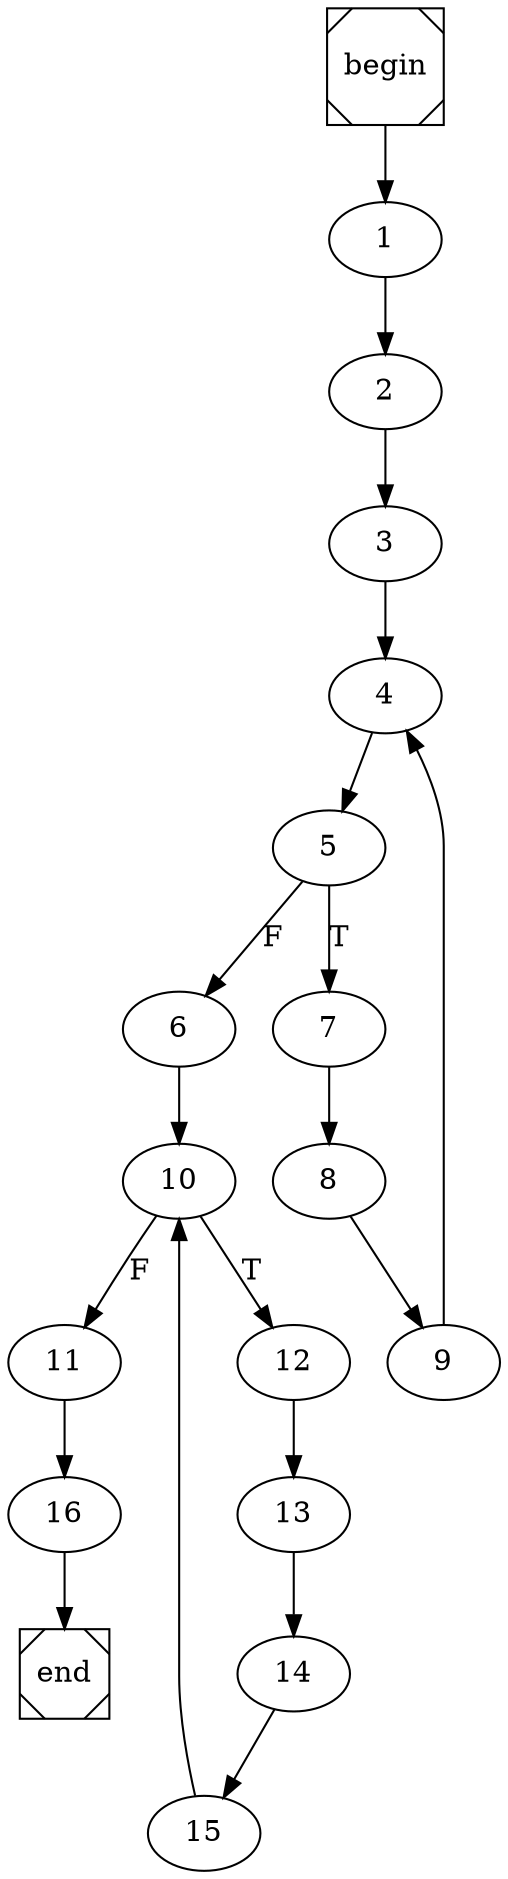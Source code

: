digraph cfg {
	begin [shape=Msquare];
	end [shape=Msquare];
	begin -> 1;	1 -> 2;	2 -> 3;	3 -> 4;	4 -> 5;	5 -> 7[label=T];	5 -> 6[label=F];	6 -> 10;	7 -> 8;	8 -> 9;	9 -> 4;	10 -> 12[label=T];	10 -> 11[label=F];	11 -> 16;	12 -> 13;	13 -> 14;	14 -> 15;	15 -> 10;	16 -> end;}
